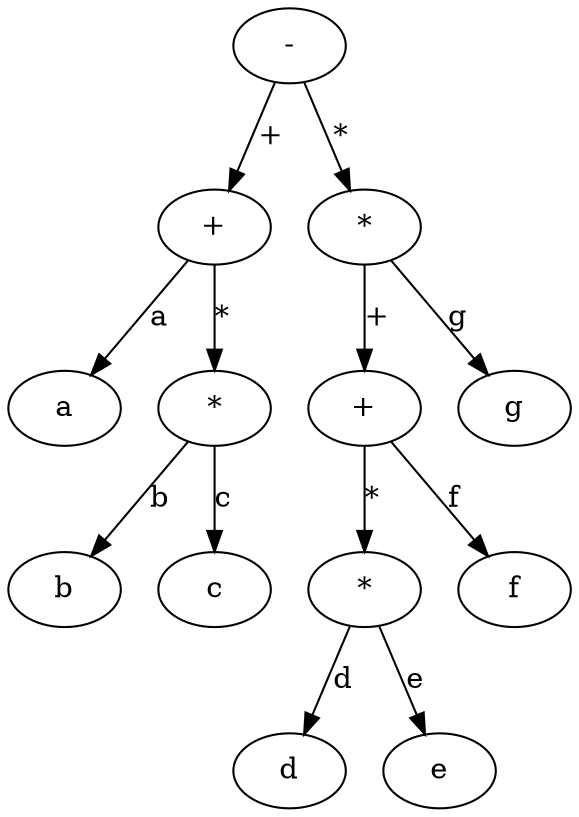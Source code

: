 digraph G {
m[ label = "-" ]
m->e[ label = "+" ]
e[ label = "+" ]
e->a[ label = "a" ]
a[ label = "a" ]

e -> d[ label =  "*" ]
d[ label = "*" ]
d->b[ label = "b" ]
b[ label = "b" ]

d -> c[ label =  "c" ]
c[ label = "c" ]



m -> l[ label =  "*" ]
l[ label = "*" ]
l->j[ label = "+" ]
j[ label = "+" ]
j->h[ label = "*" ]
h[ label = "*" ]
h->f[ label = "d" ]
f[ label = "d" ]

h -> g[ label =  "e" ]
g[ label = "e" ]


j -> i[ label =  "f" ]
i[ label = "f" ]


l -> k[ label =  "g" ]
k[ label = "g" ]



}